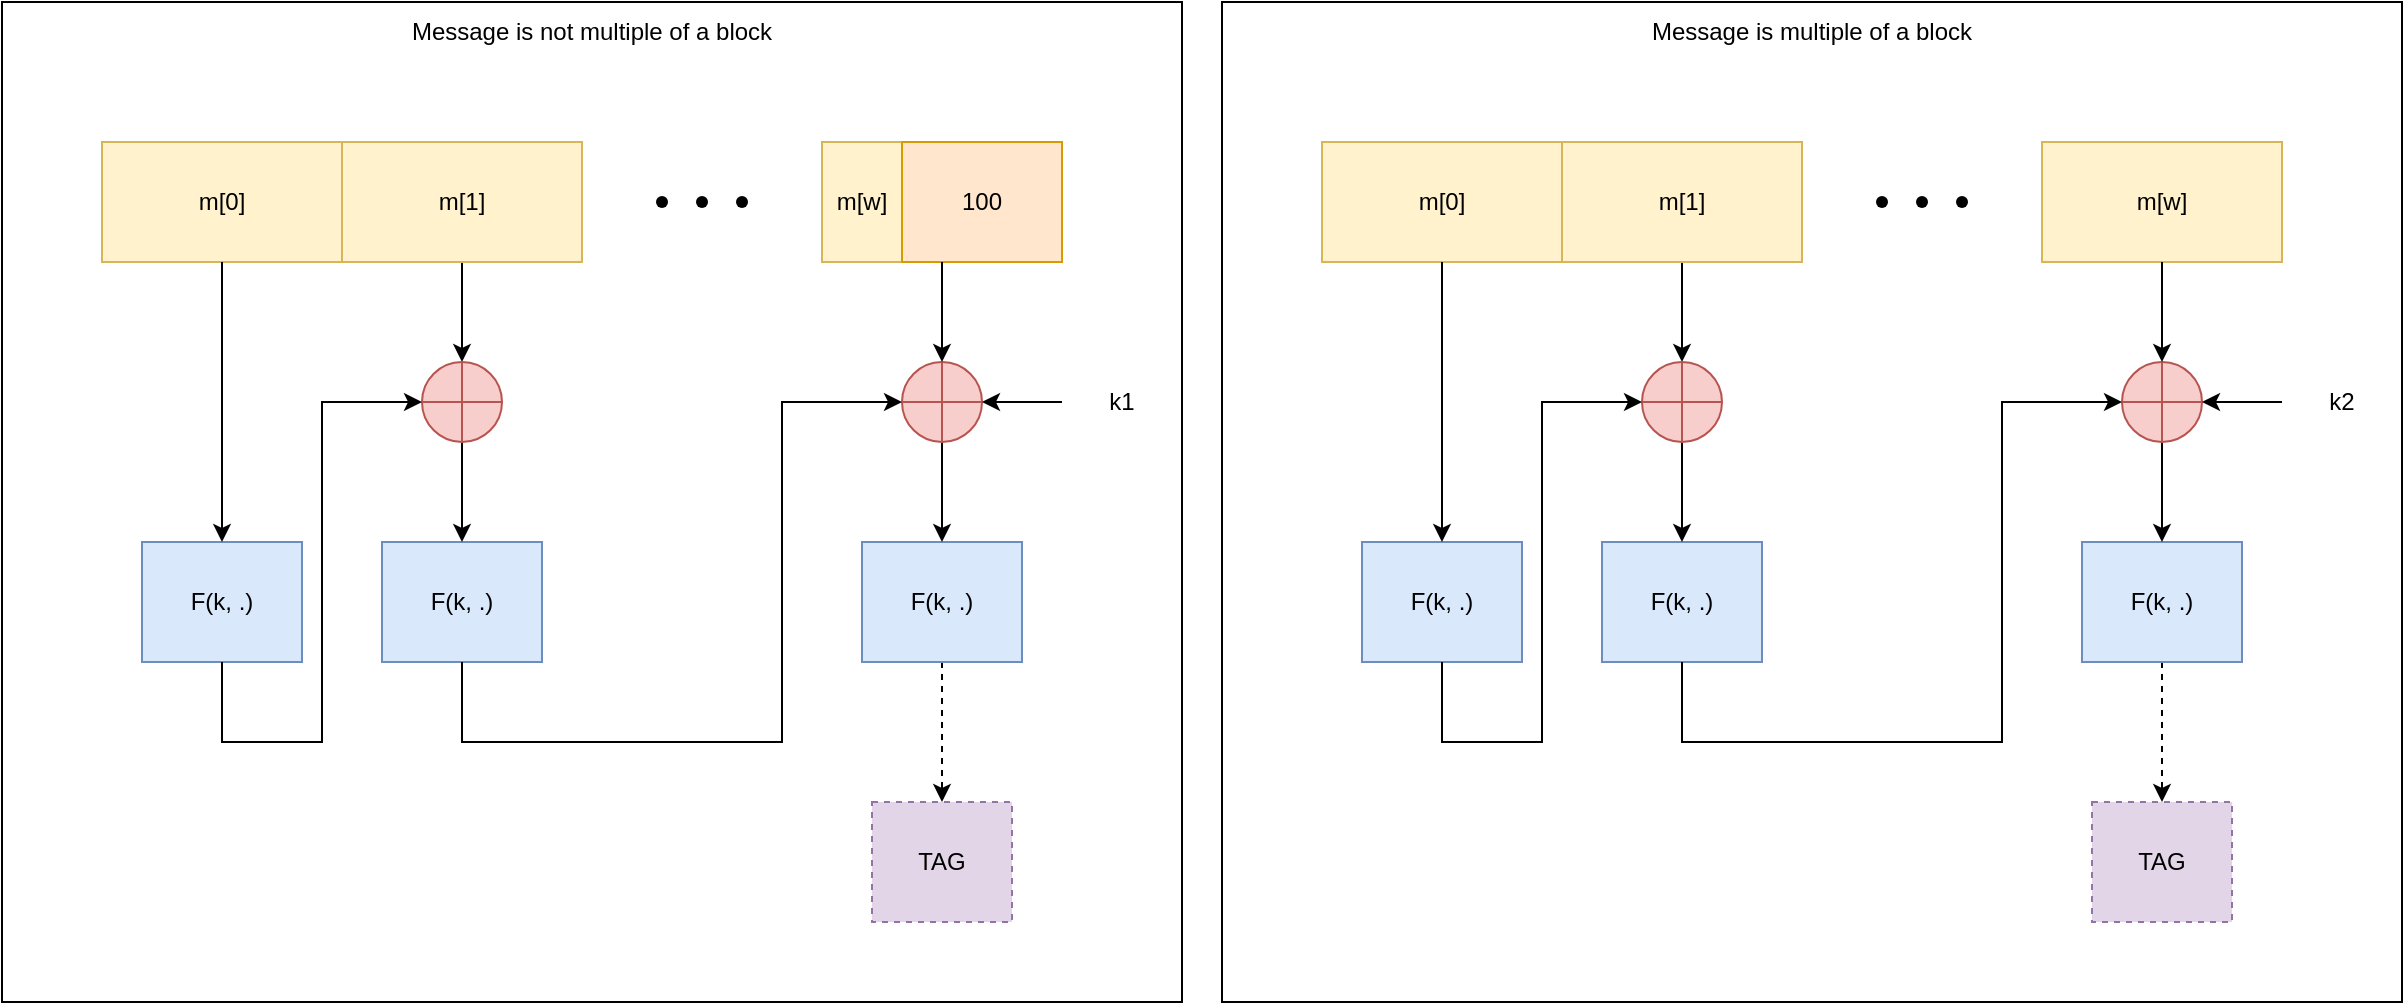 <mxfile version="24.8.3">
  <diagram name="Page-1" id="p-BH-mMNJu6DYSYM-aFi">
    <mxGraphModel dx="2214" dy="758" grid="1" gridSize="10" guides="1" tooltips="1" connect="1" arrows="1" fold="1" page="1" pageScale="1" pageWidth="850" pageHeight="1100" math="0" shadow="0">
      <root>
        <mxCell id="0" />
        <mxCell id="1" parent="0" />
        <mxCell id="kij5UVU0OnxoSedI3fek-25" value="" style="rounded=0;whiteSpace=wrap;html=1;" vertex="1" parent="1">
          <mxGeometry x="-90" y="190" width="590" height="500" as="geometry" />
        </mxCell>
        <mxCell id="kij5UVU0OnxoSedI3fek-1" value="m[0]" style="rounded=0;whiteSpace=wrap;html=1;fillColor=#fff2cc;strokeColor=#d6b656;" vertex="1" parent="1">
          <mxGeometry x="-40" y="260" width="120" height="60" as="geometry" />
        </mxCell>
        <mxCell id="kij5UVU0OnxoSedI3fek-11" value="" style="edgeStyle=orthogonalEdgeStyle;rounded=0;orthogonalLoop=1;jettySize=auto;html=1;" edge="1" parent="1" source="kij5UVU0OnxoSedI3fek-2" target="kij5UVU0OnxoSedI3fek-10">
          <mxGeometry relative="1" as="geometry" />
        </mxCell>
        <mxCell id="kij5UVU0OnxoSedI3fek-2" value="m[1]" style="rounded=0;whiteSpace=wrap;html=1;fillColor=#fff2cc;strokeColor=#d6b656;" vertex="1" parent="1">
          <mxGeometry x="80" y="260" width="120" height="60" as="geometry" />
        </mxCell>
        <mxCell id="kij5UVU0OnxoSedI3fek-4" value="m[w]" style="rounded=0;whiteSpace=wrap;html=1;fillColor=#fff2cc;strokeColor=#d6b656;" vertex="1" parent="1">
          <mxGeometry x="320" y="260" width="40" height="60" as="geometry" />
        </mxCell>
        <mxCell id="kij5UVU0OnxoSedI3fek-5" value="100" style="rounded=0;whiteSpace=wrap;html=1;fillColor=#ffe6cc;strokeColor=#d79b00;" vertex="1" parent="1">
          <mxGeometry x="360" y="260" width="80" height="60" as="geometry" />
        </mxCell>
        <mxCell id="kij5UVU0OnxoSedI3fek-6" value="F(k, .)" style="rounded=0;whiteSpace=wrap;html=1;fillColor=#dae8fc;strokeColor=#6c8ebf;" vertex="1" parent="1">
          <mxGeometry x="-20" y="460" width="80" height="60" as="geometry" />
        </mxCell>
        <mxCell id="kij5UVU0OnxoSedI3fek-7" value="" style="endArrow=classic;html=1;rounded=0;exitX=0.5;exitY=1;exitDx=0;exitDy=0;entryX=0.5;entryY=0;entryDx=0;entryDy=0;" edge="1" parent="1" source="kij5UVU0OnxoSedI3fek-1" target="kij5UVU0OnxoSedI3fek-6">
          <mxGeometry width="50" height="50" relative="1" as="geometry">
            <mxPoint x="400" y="420" as="sourcePoint" />
            <mxPoint x="450" y="370" as="targetPoint" />
          </mxGeometry>
        </mxCell>
        <mxCell id="kij5UVU0OnxoSedI3fek-8" value="F(k, .)" style="rounded=0;whiteSpace=wrap;html=1;fillColor=#dae8fc;strokeColor=#6c8ebf;" vertex="1" parent="1">
          <mxGeometry x="100" y="460" width="80" height="60" as="geometry" />
        </mxCell>
        <mxCell id="kij5UVU0OnxoSedI3fek-24" value="" style="edgeStyle=orthogonalEdgeStyle;rounded=0;orthogonalLoop=1;jettySize=auto;html=1;dashed=1;" edge="1" parent="1" source="kij5UVU0OnxoSedI3fek-9" target="kij5UVU0OnxoSedI3fek-23">
          <mxGeometry relative="1" as="geometry" />
        </mxCell>
        <mxCell id="kij5UVU0OnxoSedI3fek-9" value="F(k, .)" style="rounded=0;whiteSpace=wrap;html=1;fillColor=#dae8fc;strokeColor=#6c8ebf;" vertex="1" parent="1">
          <mxGeometry x="340" y="460" width="80" height="60" as="geometry" />
        </mxCell>
        <mxCell id="kij5UVU0OnxoSedI3fek-12" value="" style="edgeStyle=orthogonalEdgeStyle;rounded=0;orthogonalLoop=1;jettySize=auto;html=1;" edge="1" parent="1" source="kij5UVU0OnxoSedI3fek-10" target="kij5UVU0OnxoSedI3fek-8">
          <mxGeometry relative="1" as="geometry" />
        </mxCell>
        <mxCell id="kij5UVU0OnxoSedI3fek-10" value="" style="shape=orEllipse;perimeter=ellipsePerimeter;whiteSpace=wrap;html=1;backgroundOutline=1;fillColor=#f8cecc;strokeColor=#b85450;" vertex="1" parent="1">
          <mxGeometry x="120" y="370" width="40" height="40" as="geometry" />
        </mxCell>
        <mxCell id="kij5UVU0OnxoSedI3fek-15" value="" style="edgeStyle=orthogonalEdgeStyle;rounded=0;orthogonalLoop=1;jettySize=auto;html=1;" edge="1" parent="1" source="kij5UVU0OnxoSedI3fek-13" target="kij5UVU0OnxoSedI3fek-9">
          <mxGeometry relative="1" as="geometry" />
        </mxCell>
        <mxCell id="kij5UVU0OnxoSedI3fek-13" value="" style="shape=orEllipse;perimeter=ellipsePerimeter;whiteSpace=wrap;html=1;backgroundOutline=1;fillColor=#f8cecc;strokeColor=#b85450;" vertex="1" parent="1">
          <mxGeometry x="360" y="370" width="40" height="40" as="geometry" />
        </mxCell>
        <mxCell id="kij5UVU0OnxoSedI3fek-14" value="" style="endArrow=classic;html=1;rounded=0;entryX=0.5;entryY=0;entryDx=0;entryDy=0;exitX=0.25;exitY=1;exitDx=0;exitDy=0;" edge="1" parent="1" source="kij5UVU0OnxoSedI3fek-5" target="kij5UVU0OnxoSedI3fek-13">
          <mxGeometry width="50" height="50" relative="1" as="geometry">
            <mxPoint x="400" y="420" as="sourcePoint" />
            <mxPoint x="450" y="370" as="targetPoint" />
          </mxGeometry>
        </mxCell>
        <mxCell id="kij5UVU0OnxoSedI3fek-22" value="" style="edgeStyle=orthogonalEdgeStyle;rounded=0;orthogonalLoop=1;jettySize=auto;html=1;" edge="1" parent="1" source="kij5UVU0OnxoSedI3fek-16" target="kij5UVU0OnxoSedI3fek-13">
          <mxGeometry relative="1" as="geometry" />
        </mxCell>
        <mxCell id="kij5UVU0OnxoSedI3fek-16" value="k1" style="text;html=1;align=center;verticalAlign=middle;whiteSpace=wrap;rounded=0;" vertex="1" parent="1">
          <mxGeometry x="440" y="375" width="60" height="30" as="geometry" />
        </mxCell>
        <mxCell id="kij5UVU0OnxoSedI3fek-17" value="" style="endArrow=classic;html=1;rounded=0;exitX=0.5;exitY=1;exitDx=0;exitDy=0;entryX=0;entryY=0.5;entryDx=0;entryDy=0;" edge="1" parent="1" source="kij5UVU0OnxoSedI3fek-6" target="kij5UVU0OnxoSedI3fek-10">
          <mxGeometry width="50" height="50" relative="1" as="geometry">
            <mxPoint x="400" y="420" as="sourcePoint" />
            <mxPoint x="450" y="370" as="targetPoint" />
            <Array as="points">
              <mxPoint x="20" y="560" />
              <mxPoint x="70" y="560" />
              <mxPoint x="70" y="390" />
            </Array>
          </mxGeometry>
        </mxCell>
        <mxCell id="kij5UVU0OnxoSedI3fek-18" value="" style="endArrow=classic;html=1;rounded=0;exitX=0.5;exitY=1;exitDx=0;exitDy=0;entryX=0;entryY=0.5;entryDx=0;entryDy=0;" edge="1" parent="1" source="kij5UVU0OnxoSedI3fek-8" target="kij5UVU0OnxoSedI3fek-13">
          <mxGeometry width="50" height="50" relative="1" as="geometry">
            <mxPoint x="400" y="420" as="sourcePoint" />
            <mxPoint x="450" y="370" as="targetPoint" />
            <Array as="points">
              <mxPoint x="140" y="560" />
              <mxPoint x="300" y="560" />
              <mxPoint x="300" y="390" />
            </Array>
          </mxGeometry>
        </mxCell>
        <mxCell id="kij5UVU0OnxoSedI3fek-19" value="" style="shape=waypoint;sketch=0;fillStyle=solid;size=6;pointerEvents=1;points=[];fillColor=none;resizable=0;rotatable=0;perimeter=centerPerimeter;snapToPoint=1;" vertex="1" parent="1">
          <mxGeometry x="230" y="280" width="20" height="20" as="geometry" />
        </mxCell>
        <mxCell id="kij5UVU0OnxoSedI3fek-20" value="" style="shape=waypoint;sketch=0;fillStyle=solid;size=6;pointerEvents=1;points=[];fillColor=none;resizable=0;rotatable=0;perimeter=centerPerimeter;snapToPoint=1;" vertex="1" parent="1">
          <mxGeometry x="250" y="280" width="20" height="20" as="geometry" />
        </mxCell>
        <mxCell id="kij5UVU0OnxoSedI3fek-21" value="" style="shape=waypoint;sketch=0;fillStyle=solid;size=6;pointerEvents=1;points=[];fillColor=none;resizable=0;rotatable=0;perimeter=centerPerimeter;snapToPoint=1;" vertex="1" parent="1">
          <mxGeometry x="270" y="280" width="20" height="20" as="geometry" />
        </mxCell>
        <mxCell id="kij5UVU0OnxoSedI3fek-23" value="TAG" style="rounded=0;whiteSpace=wrap;html=1;dashed=1;fillColor=#e1d5e7;strokeColor=#9673a6;" vertex="1" parent="1">
          <mxGeometry x="345" y="590" width="70" height="60" as="geometry" />
        </mxCell>
        <mxCell id="kij5UVU0OnxoSedI3fek-26" value="Message is not multiple of a block" style="text;html=1;align=center;verticalAlign=middle;whiteSpace=wrap;rounded=0;" vertex="1" parent="1">
          <mxGeometry x="96.25" y="190" width="217.5" height="30" as="geometry" />
        </mxCell>
        <mxCell id="kij5UVU0OnxoSedI3fek-27" value="" style="rounded=0;whiteSpace=wrap;html=1;" vertex="1" parent="1">
          <mxGeometry x="520" y="190" width="590" height="500" as="geometry" />
        </mxCell>
        <mxCell id="kij5UVU0OnxoSedI3fek-28" value="m[0]" style="rounded=0;whiteSpace=wrap;html=1;fillColor=#fff2cc;strokeColor=#d6b656;" vertex="1" parent="1">
          <mxGeometry x="570" y="260" width="120" height="60" as="geometry" />
        </mxCell>
        <mxCell id="kij5UVU0OnxoSedI3fek-29" value="" style="edgeStyle=orthogonalEdgeStyle;rounded=0;orthogonalLoop=1;jettySize=auto;html=1;" edge="1" parent="1" source="kij5UVU0OnxoSedI3fek-30" target="kij5UVU0OnxoSedI3fek-39">
          <mxGeometry relative="1" as="geometry" />
        </mxCell>
        <mxCell id="kij5UVU0OnxoSedI3fek-30" value="m[1]" style="rounded=0;whiteSpace=wrap;html=1;fillColor=#fff2cc;strokeColor=#d6b656;" vertex="1" parent="1">
          <mxGeometry x="690" y="260" width="120" height="60" as="geometry" />
        </mxCell>
        <mxCell id="kij5UVU0OnxoSedI3fek-31" value="m[w]" style="rounded=0;whiteSpace=wrap;html=1;fillColor=#fff2cc;strokeColor=#d6b656;" vertex="1" parent="1">
          <mxGeometry x="930" y="260" width="120" height="60" as="geometry" />
        </mxCell>
        <mxCell id="kij5UVU0OnxoSedI3fek-33" value="F(k, .)" style="rounded=0;whiteSpace=wrap;html=1;fillColor=#dae8fc;strokeColor=#6c8ebf;" vertex="1" parent="1">
          <mxGeometry x="590" y="460" width="80" height="60" as="geometry" />
        </mxCell>
        <mxCell id="kij5UVU0OnxoSedI3fek-34" value="" style="endArrow=classic;html=1;rounded=0;exitX=0.5;exitY=1;exitDx=0;exitDy=0;entryX=0.5;entryY=0;entryDx=0;entryDy=0;" edge="1" parent="1" source="kij5UVU0OnxoSedI3fek-28" target="kij5UVU0OnxoSedI3fek-33">
          <mxGeometry width="50" height="50" relative="1" as="geometry">
            <mxPoint x="1010" y="420" as="sourcePoint" />
            <mxPoint x="1060" y="370" as="targetPoint" />
          </mxGeometry>
        </mxCell>
        <mxCell id="kij5UVU0OnxoSedI3fek-35" value="F(k, .)" style="rounded=0;whiteSpace=wrap;html=1;fillColor=#dae8fc;strokeColor=#6c8ebf;" vertex="1" parent="1">
          <mxGeometry x="710" y="460" width="80" height="60" as="geometry" />
        </mxCell>
        <mxCell id="kij5UVU0OnxoSedI3fek-36" value="" style="edgeStyle=orthogonalEdgeStyle;rounded=0;orthogonalLoop=1;jettySize=auto;html=1;dashed=1;" edge="1" parent="1" source="kij5UVU0OnxoSedI3fek-37" target="kij5UVU0OnxoSedI3fek-50">
          <mxGeometry relative="1" as="geometry" />
        </mxCell>
        <mxCell id="kij5UVU0OnxoSedI3fek-37" value="F(k, .)" style="rounded=0;whiteSpace=wrap;html=1;fillColor=#dae8fc;strokeColor=#6c8ebf;" vertex="1" parent="1">
          <mxGeometry x="950" y="460" width="80" height="60" as="geometry" />
        </mxCell>
        <mxCell id="kij5UVU0OnxoSedI3fek-38" value="" style="edgeStyle=orthogonalEdgeStyle;rounded=0;orthogonalLoop=1;jettySize=auto;html=1;" edge="1" parent="1" source="kij5UVU0OnxoSedI3fek-39" target="kij5UVU0OnxoSedI3fek-35">
          <mxGeometry relative="1" as="geometry" />
        </mxCell>
        <mxCell id="kij5UVU0OnxoSedI3fek-39" value="" style="shape=orEllipse;perimeter=ellipsePerimeter;whiteSpace=wrap;html=1;backgroundOutline=1;fillColor=#f8cecc;strokeColor=#b85450;" vertex="1" parent="1">
          <mxGeometry x="730" y="370" width="40" height="40" as="geometry" />
        </mxCell>
        <mxCell id="kij5UVU0OnxoSedI3fek-40" value="" style="edgeStyle=orthogonalEdgeStyle;rounded=0;orthogonalLoop=1;jettySize=auto;html=1;" edge="1" parent="1" source="kij5UVU0OnxoSedI3fek-41" target="kij5UVU0OnxoSedI3fek-37">
          <mxGeometry relative="1" as="geometry" />
        </mxCell>
        <mxCell id="kij5UVU0OnxoSedI3fek-41" value="" style="shape=orEllipse;perimeter=ellipsePerimeter;whiteSpace=wrap;html=1;backgroundOutline=1;fillColor=#f8cecc;strokeColor=#b85450;" vertex="1" parent="1">
          <mxGeometry x="970" y="370" width="40" height="40" as="geometry" />
        </mxCell>
        <mxCell id="kij5UVU0OnxoSedI3fek-42" value="" style="endArrow=classic;html=1;rounded=0;entryX=0.5;entryY=0;entryDx=0;entryDy=0;exitX=0.25;exitY=1;exitDx=0;exitDy=0;" edge="1" parent="1" target="kij5UVU0OnxoSedI3fek-41">
          <mxGeometry width="50" height="50" relative="1" as="geometry">
            <mxPoint x="990" y="320" as="sourcePoint" />
            <mxPoint x="1060" y="370" as="targetPoint" />
          </mxGeometry>
        </mxCell>
        <mxCell id="kij5UVU0OnxoSedI3fek-43" value="" style="edgeStyle=orthogonalEdgeStyle;rounded=0;orthogonalLoop=1;jettySize=auto;html=1;" edge="1" parent="1" source="kij5UVU0OnxoSedI3fek-44" target="kij5UVU0OnxoSedI3fek-41">
          <mxGeometry relative="1" as="geometry" />
        </mxCell>
        <mxCell id="kij5UVU0OnxoSedI3fek-44" value="k2" style="text;html=1;align=center;verticalAlign=middle;whiteSpace=wrap;rounded=0;" vertex="1" parent="1">
          <mxGeometry x="1050" y="375" width="60" height="30" as="geometry" />
        </mxCell>
        <mxCell id="kij5UVU0OnxoSedI3fek-45" value="" style="endArrow=classic;html=1;rounded=0;exitX=0.5;exitY=1;exitDx=0;exitDy=0;entryX=0;entryY=0.5;entryDx=0;entryDy=0;" edge="1" parent="1" source="kij5UVU0OnxoSedI3fek-33" target="kij5UVU0OnxoSedI3fek-39">
          <mxGeometry width="50" height="50" relative="1" as="geometry">
            <mxPoint x="1010" y="420" as="sourcePoint" />
            <mxPoint x="1060" y="370" as="targetPoint" />
            <Array as="points">
              <mxPoint x="630" y="560" />
              <mxPoint x="680" y="560" />
              <mxPoint x="680" y="390" />
            </Array>
          </mxGeometry>
        </mxCell>
        <mxCell id="kij5UVU0OnxoSedI3fek-46" value="" style="endArrow=classic;html=1;rounded=0;exitX=0.5;exitY=1;exitDx=0;exitDy=0;entryX=0;entryY=0.5;entryDx=0;entryDy=0;" edge="1" parent="1" source="kij5UVU0OnxoSedI3fek-35" target="kij5UVU0OnxoSedI3fek-41">
          <mxGeometry width="50" height="50" relative="1" as="geometry">
            <mxPoint x="1010" y="420" as="sourcePoint" />
            <mxPoint x="1060" y="370" as="targetPoint" />
            <Array as="points">
              <mxPoint x="750" y="560" />
              <mxPoint x="910" y="560" />
              <mxPoint x="910" y="390" />
            </Array>
          </mxGeometry>
        </mxCell>
        <mxCell id="kij5UVU0OnxoSedI3fek-47" value="" style="shape=waypoint;sketch=0;fillStyle=solid;size=6;pointerEvents=1;points=[];fillColor=none;resizable=0;rotatable=0;perimeter=centerPerimeter;snapToPoint=1;" vertex="1" parent="1">
          <mxGeometry x="840" y="280" width="20" height="20" as="geometry" />
        </mxCell>
        <mxCell id="kij5UVU0OnxoSedI3fek-48" value="" style="shape=waypoint;sketch=0;fillStyle=solid;size=6;pointerEvents=1;points=[];fillColor=none;resizable=0;rotatable=0;perimeter=centerPerimeter;snapToPoint=1;" vertex="1" parent="1">
          <mxGeometry x="860" y="280" width="20" height="20" as="geometry" />
        </mxCell>
        <mxCell id="kij5UVU0OnxoSedI3fek-49" value="" style="shape=waypoint;sketch=0;fillStyle=solid;size=6;pointerEvents=1;points=[];fillColor=none;resizable=0;rotatable=0;perimeter=centerPerimeter;snapToPoint=1;" vertex="1" parent="1">
          <mxGeometry x="880" y="280" width="20" height="20" as="geometry" />
        </mxCell>
        <mxCell id="kij5UVU0OnxoSedI3fek-50" value="TAG" style="rounded=0;whiteSpace=wrap;html=1;dashed=1;fillColor=#e1d5e7;strokeColor=#9673a6;" vertex="1" parent="1">
          <mxGeometry x="955" y="590" width="70" height="60" as="geometry" />
        </mxCell>
        <mxCell id="kij5UVU0OnxoSedI3fek-51" value="Message is multiple of a block" style="text;html=1;align=center;verticalAlign=middle;whiteSpace=wrap;rounded=0;" vertex="1" parent="1">
          <mxGeometry x="706.25" y="190" width="217.5" height="30" as="geometry" />
        </mxCell>
      </root>
    </mxGraphModel>
  </diagram>
</mxfile>
